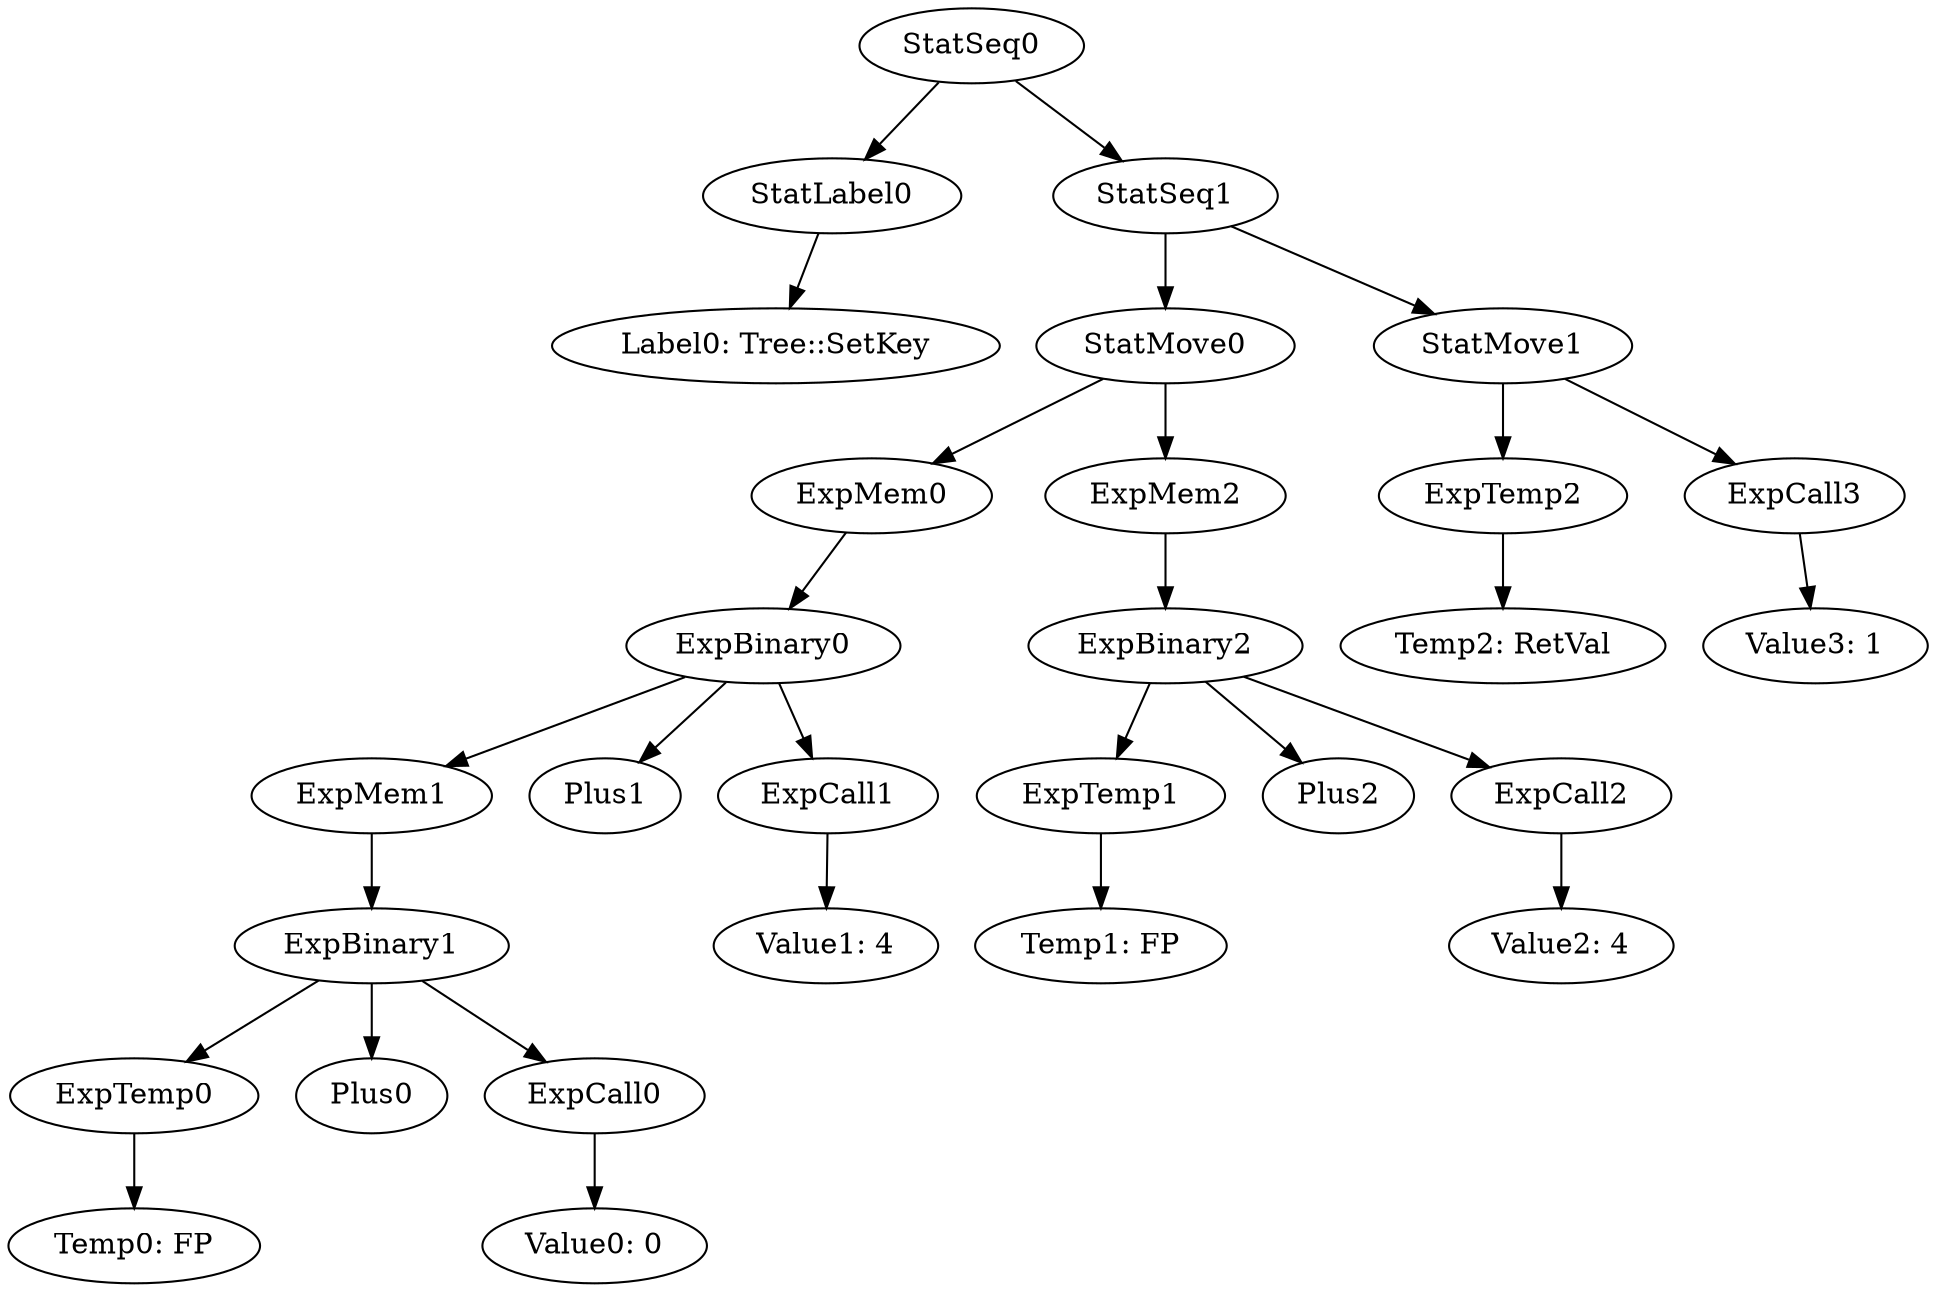 digraph {
	ordering = out;
	StatMove1 -> ExpTemp2;
	StatMove1 -> ExpCall3;
	ExpTemp2 -> "Temp2: RetVal";
	ExpCall3 -> "Value3: 1";
	ExpTemp1 -> "Temp1: FP";
	ExpMem2 -> ExpBinary2;
	ExpTemp0 -> "Temp0: FP";
	StatSeq0 -> StatLabel0;
	StatSeq0 -> StatSeq1;
	StatLabel0 -> "Label0: Tree::SetKey";
	StatSeq1 -> StatMove0;
	StatSeq1 -> StatMove1;
	ExpBinary2 -> ExpTemp1;
	ExpBinary2 -> Plus2;
	ExpBinary2 -> ExpCall2;
	ExpCall0 -> "Value0: 0";
	ExpMem1 -> ExpBinary1;
	ExpBinary1 -> ExpTemp0;
	ExpBinary1 -> Plus0;
	ExpBinary1 -> ExpCall0;
	ExpMem0 -> ExpBinary0;
	ExpBinary0 -> ExpMem1;
	ExpBinary0 -> Plus1;
	ExpBinary0 -> ExpCall1;
	ExpCall1 -> "Value1: 4";
	ExpCall2 -> "Value2: 4";
	StatMove0 -> ExpMem0;
	StatMove0 -> ExpMem2;
}

